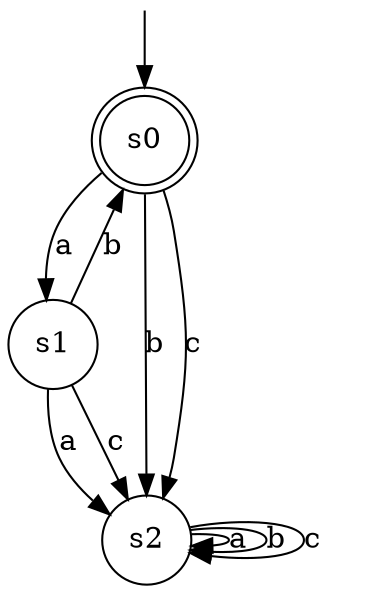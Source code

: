 digraph g {

	s0 [shape="doublecircle" label="s0"];
	s1 [shape="circle" label="s1"];
	s2 [shape="circle" label="s2"];
	s0 -> s1 [label="a"];
	s0 -> s2 [label="b"];
	s0 -> s2 [label="c"];
	s1 -> s2 [label="a"];
	s1 -> s0 [label="b"];
	s1 -> s2 [label="c"];
	s2 -> s2 [label="a"];
	s2 -> s2 [label="b"];
	s2 -> s2 [label="c"];

__start0 [label="" shape="none" width="0" height="0"];
__start0 -> s0;

}
